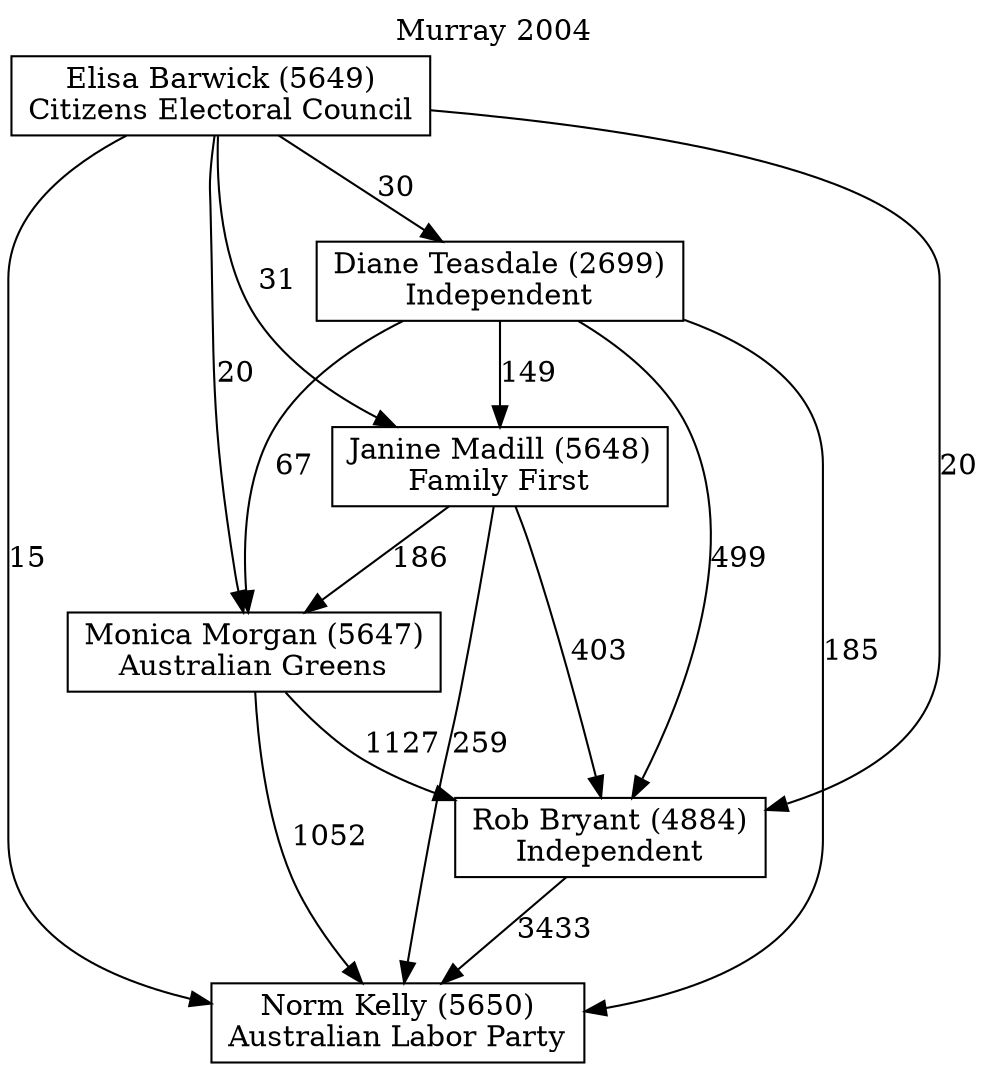 // House preference flow
digraph "Norm Kelly (5650)_Murray_2004" {
	graph [label="Murray 2004" labelloc=t mclimit=10]
	node [shape=box]
	"Norm Kelly (5650)" [label="Norm Kelly (5650)
Australian Labor Party"]
	"Rob Bryant (4884)" [label="Rob Bryant (4884)
Independent"]
	"Monica Morgan (5647)" [label="Monica Morgan (5647)
Australian Greens"]
	"Janine Madill (5648)" [label="Janine Madill (5648)
Family First"]
	"Diane Teasdale (2699)" [label="Diane Teasdale (2699)
Independent"]
	"Elisa Barwick (5649)" [label="Elisa Barwick (5649)
Citizens Electoral Council"]
	"Rob Bryant (4884)" -> "Norm Kelly (5650)" [label=3433]
	"Monica Morgan (5647)" -> "Rob Bryant (4884)" [label=1127]
	"Janine Madill (5648)" -> "Monica Morgan (5647)" [label=186]
	"Diane Teasdale (2699)" -> "Janine Madill (5648)" [label=149]
	"Elisa Barwick (5649)" -> "Diane Teasdale (2699)" [label=30]
	"Monica Morgan (5647)" -> "Norm Kelly (5650)" [label=1052]
	"Janine Madill (5648)" -> "Norm Kelly (5650)" [label=259]
	"Diane Teasdale (2699)" -> "Norm Kelly (5650)" [label=185]
	"Elisa Barwick (5649)" -> "Norm Kelly (5650)" [label=15]
	"Elisa Barwick (5649)" -> "Janine Madill (5648)" [label=31]
	"Diane Teasdale (2699)" -> "Monica Morgan (5647)" [label=67]
	"Elisa Barwick (5649)" -> "Monica Morgan (5647)" [label=20]
	"Janine Madill (5648)" -> "Rob Bryant (4884)" [label=403]
	"Diane Teasdale (2699)" -> "Rob Bryant (4884)" [label=499]
	"Elisa Barwick (5649)" -> "Rob Bryant (4884)" [label=20]
}
